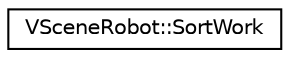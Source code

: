 digraph "Graphical Class Hierarchy"
{
  edge [fontname="Helvetica",fontsize="10",labelfontname="Helvetica",labelfontsize="10"];
  node [fontname="Helvetica",fontsize="10",shape=record];
  rankdir="LR";
  Node1 [label="VSceneRobot::SortWork",height=0.2,width=0.4,color="black", fillcolor="white", style="filled",URL="$struct_v_scene_robot_1_1_sort_work.html"];
}
